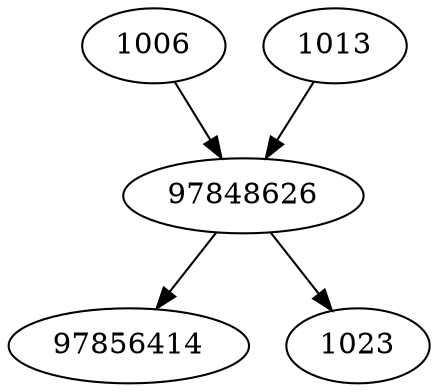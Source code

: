 strict digraph  {
1006;
97848626;
1013;
97856414;
1023;
1006 -> 97848626;
97848626 -> 1023;
97848626 -> 97856414;
1013 -> 97848626;
}
